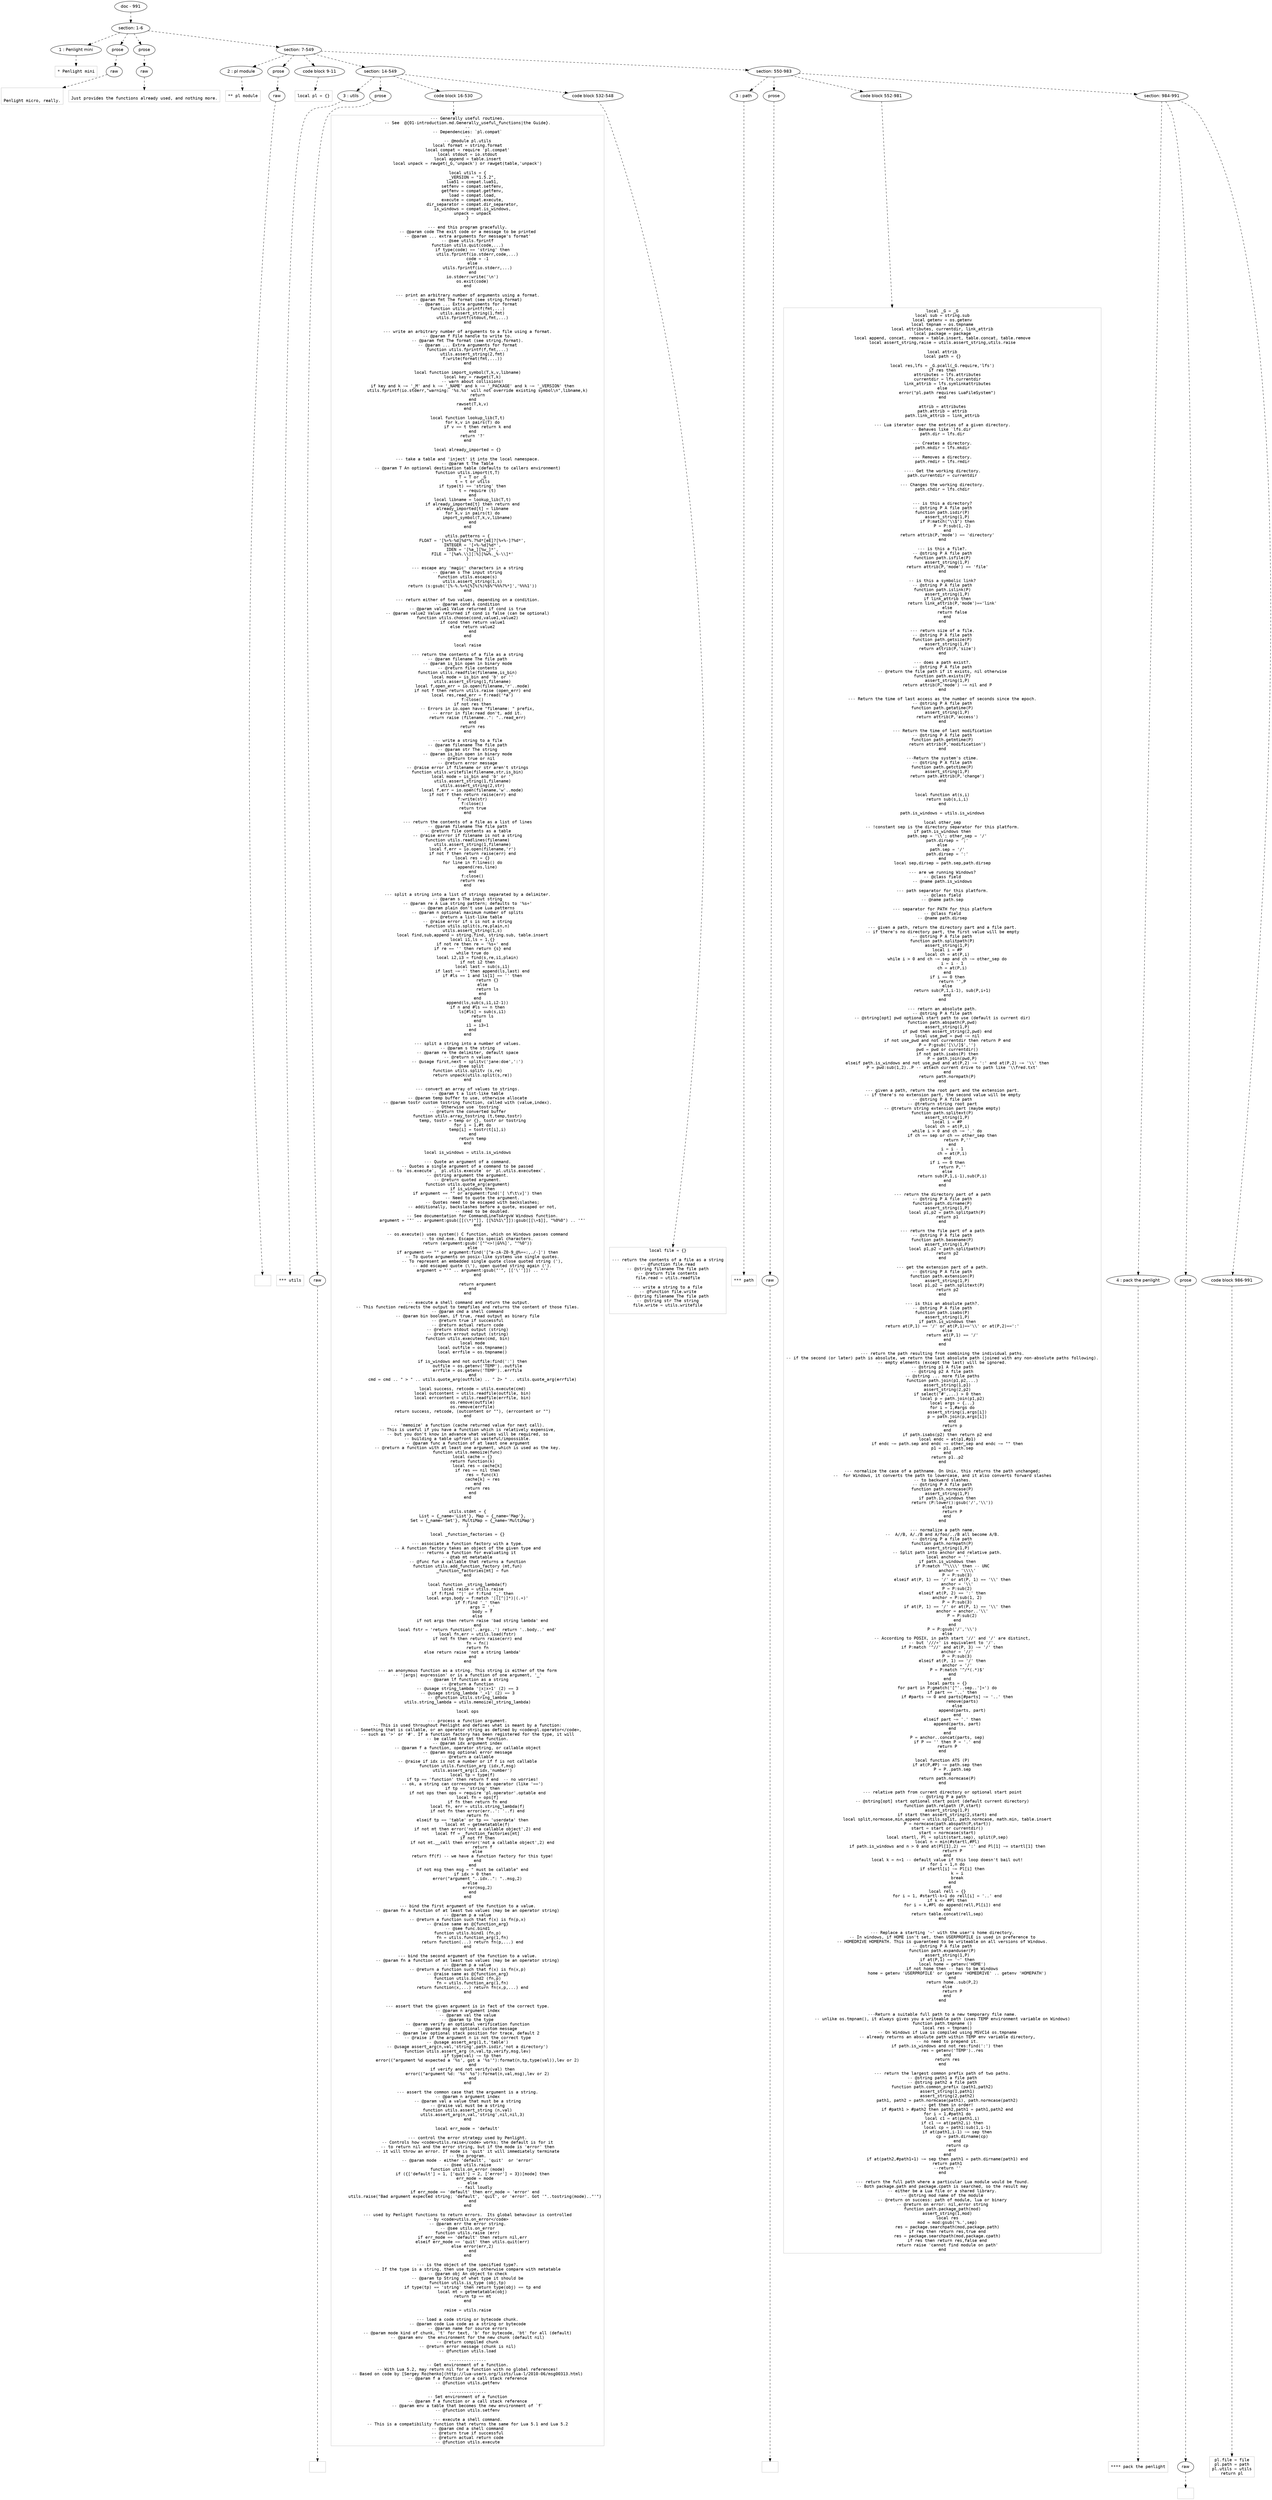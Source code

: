 digraph lpegNode {

node [fontname=Helvetica]
edge [style=dashed]

doc_0 [label="doc - 991"]


doc_0 -> { section_1}
{rank=same; section_1}

section_1 [label="section: 1-6"]


// END RANK doc_0

section_1 -> { header_2 prose_3 prose_4 section_5}
{rank=same; header_2 prose_3 prose_4 section_5}

header_2 [label="1 : Penlight mini"]

prose_3 [label="prose"]

prose_4 [label="prose"]

section_5 [label="section: 7-549"]


// END RANK section_1

header_2 -> leaf_6
leaf_6  [color=Gray,shape=rectangle,fontname=Inconsolata,label="* Penlight mini"]
// END RANK header_2

prose_3 -> { raw_7}
{rank=same; raw_7}

raw_7 [label="raw"]


// END RANK prose_3

raw_7 -> leaf_8
leaf_8  [color=Gray,shape=rectangle,fontname=Inconsolata,label="

Penlight micro, really.
"]
// END RANK raw_7

prose_4 -> { raw_9}
{rank=same; raw_9}

raw_9 [label="raw"]


// END RANK prose_4

raw_9 -> leaf_10
leaf_10  [color=Gray,shape=rectangle,fontname=Inconsolata,label="
Just provides the functions already used, and nothing more.
"]
// END RANK raw_9

section_5 -> { header_11 prose_12 codeblock_13 section_14 section_15}
{rank=same; header_11 prose_12 codeblock_13 section_14 section_15}

header_11 [label="2 : pl module"]

prose_12 [label="prose"]

codeblock_13 [label="code block 9-11"]

section_14 [label="section: 14-549"]

section_15 [label="section: 550-983"]


// END RANK section_5

header_11 -> leaf_16
leaf_16  [color=Gray,shape=rectangle,fontname=Inconsolata,label="** pl module"]
// END RANK header_11

prose_12 -> { raw_17}
{rank=same; raw_17}

raw_17 [label="raw"]


// END RANK prose_12

raw_17 -> leaf_18
leaf_18  [color=Gray,shape=rectangle,fontname=Inconsolata,label="
"]
// END RANK raw_17

codeblock_13 -> leaf_19
leaf_19  [color=Gray,shape=rectangle,fontname=Inconsolata,label="local pl = {}"]
// END RANK codeblock_13

section_14 -> { header_20 prose_21 codeblock_22 codeblock_23}
{rank=same; header_20 prose_21 codeblock_22 codeblock_23}

header_20 [label="3 : utils"]

prose_21 [label="prose"]

codeblock_22 [label="code block 16-530"]

codeblock_23 [label="code block 532-548"]


// END RANK section_14

header_20 -> leaf_24
leaf_24  [color=Gray,shape=rectangle,fontname=Inconsolata,label="*** utils"]
// END RANK header_20

prose_21 -> { raw_25}
{rank=same; raw_25}

raw_25 [label="raw"]


// END RANK prose_21

raw_25 -> leaf_26
leaf_26  [color=Gray,shape=rectangle,fontname=Inconsolata,label="
"]
// END RANK raw_25

codeblock_22 -> leaf_27
leaf_27  [color=Gray,shape=rectangle,fontname=Inconsolata,label="--- Generally useful routines.
-- See  @{01-introduction.md.Generally_useful_functions|the Guide}.
--
-- Dependencies: `pl.compat`
--
-- @module pl.utils
local format = string.format
local compat = require 'pl.compat'
local stdout = io.stdout
local append = table.insert
local unpack = rawget(_G,'unpack') or rawget(table,'unpack')

local utils = {
    _VERSION = \"1.5.2\",
    lua51 = compat.lua51,
    setfenv = compat.setfenv,
    getfenv = compat.getfenv,
    load = compat.load,
    execute = compat.execute,
    dir_separator = compat.dir_separator,
    is_windows = compat.is_windows,
    unpack = unpack
}

--- end this program gracefully.
-- @param code The exit code or a message to be printed
-- @param ... extra arguments for message's format'
-- @see utils.fprintf
function utils.quit(code,...)
    if type(code) == 'string' then
        utils.fprintf(io.stderr,code,...)
        code = -1
    else
        utils.fprintf(io.stderr,...)
    end
    io.stderr:write('\\n')
    os.exit(code)
end

--- print an arbitrary number of arguments using a format.
-- @param fmt The format (see string.format)
-- @param ... Extra arguments for format
function utils.printf(fmt,...)
    utils.assert_string(1,fmt)
    utils.fprintf(stdout,fmt,...)
end

--- write an arbitrary number of arguments to a file using a format.
-- @param f File handle to write to.
-- @param fmt The format (see string.format).
-- @param ... Extra arguments for format
function utils.fprintf(f,fmt,...)
    utils.assert_string(2,fmt)
    f:write(format(fmt,...))
end

local function import_symbol(T,k,v,libname)
    local key = rawget(T,k)
    -- warn about collisions!
    if key and k ~= '_M' and k ~= '_NAME' and k ~= '_PACKAGE' and k ~= '_VERSION' then
        utils.fprintf(io.stderr,\"warning: '%s.%s' will not override existing symbol\\n\",libname,k)
        return
    end
    rawset(T,k,v)
end

local function lookup_lib(T,t)
    for k,v in pairs(T) do
        if v == t then return k end
    end
    return '?'
end

local already_imported = {}

--- take a table and 'inject' it into the local namespace.
-- @param t The Table
-- @param T An optional destination table (defaults to callers environment)
function utils.import(t,T)
    T = T or _G
    t = t or utils
    if type(t) == 'string' then
        t = require (t)
    end
    local libname = lookup_lib(T,t)
    if already_imported[t] then return end
    already_imported[t] = libname
    for k,v in pairs(t) do
        import_symbol(T,k,v,libname)
    end
end

utils.patterns = {
    FLOAT = '[%+%-%d]%d*%.?%d*[eE]?[%+%-]?%d*',
    INTEGER = '[+%-%d]%d*',
    IDEN = '[%a_][%w_]*',
    FILE = '[%a%.\\\\][:%][%w%._%-\\\\]*'
}

--- escape any 'magic' characters in a string
-- @param s The input string
function utils.escape(s)
    utils.assert_string(1,s)
    return (s:gsub('[%-%.%+%[%]%(%)%$%^%%%?%*]','%%%1'))
end

--- return either of two values, depending on a condition.
-- @param cond A condition
-- @param value1 Value returned if cond is true
-- @param value2 Value returned if cond is false (can be optional)
function utils.choose(cond,value1,value2)
    if cond then return value1
    else return value2
    end
end

local raise

--- return the contents of a file as a string
-- @param filename The file path
-- @param is_bin open in binary mode
-- @return file contents
function utils.readfile(filename,is_bin)
    local mode = is_bin and 'b' or ''
    utils.assert_string(1,filename)
    local f,open_err = io.open(filename,'r'..mode)
    if not f then return utils.raise (open_err) end
    local res,read_err = f:read('*a')
    f:close()
    if not res then
        -- Errors in io.open have \"filename: \" prefix,
        -- error in file:read don't, add it.
        return raise (filename..\": \"..read_err)
    end
    return res
end

--- write a string to a file
-- @param filename The file path
-- @param str The string
-- @param is_bin open in binary mode
-- @return true or nil
-- @return error message
-- @raise error if filename or str aren't strings
function utils.writefile(filename,str,is_bin)
    local mode = is_bin and 'b' or ''
    utils.assert_string(1,filename)
    utils.assert_string(2,str)
    local f,err = io.open(filename,'w'..mode)
    if not f then return raise(err) end
    f:write(str)
    f:close()
    return true
end

--- return the contents of a file as a list of lines
-- @param filename The file path
-- @return file contents as a table
-- @raise errror if filename is not a string
function utils.readlines(filename)
    utils.assert_string(1,filename)
    local f,err = io.open(filename,'r')
    if not f then return raise(err) end
    local res = {}
    for line in f:lines() do
        append(res,line)
    end
    f:close()
    return res
end

--- split a string into a list of strings separated by a delimiter.
-- @param s The input string
-- @param re A Lua string pattern; defaults to '%s+'
-- @param plain don't use Lua patterns
-- @param n optional maximum number of splits
-- @return a list-like table
-- @raise error if s is not a string
function utils.split(s,re,plain,n)
    utils.assert_string(1,s)
    local find,sub,append = string.find, string.sub, table.insert
    local i1,ls = 1,{}
    if not re then re = '%s+' end
    if re == '' then return {s} end
    while true do
        local i2,i3 = find(s,re,i1,plain)
        if not i2 then
            local last = sub(s,i1)
            if last ~= '' then append(ls,last) end
            if #ls == 1 and ls[1] == '' then
                return {}
            else
                return ls
            end
        end
        append(ls,sub(s,i1,i2-1))
        if n and #ls == n then
            ls[#ls] = sub(s,i1)
            return ls
        end
        i1 = i3+1
    end
end

--- split a string into a number of values.
-- @param s the string
-- @param re the delimiter, default space
-- @return n values
-- @usage first,next = splitv('jane:doe',':')
-- @see split
function utils.splitv (s,re)
    return unpack(utils.split(s,re))
end

--- convert an array of values to strings.
-- @param t a list-like table
-- @param temp buffer to use, otherwise allocate
-- @param tostr custom tostring function, called with (value,index).
-- Otherwise use `tostring`
-- @return the converted buffer
function utils.array_tostring (t,temp,tostr)
    temp, tostr = temp or {}, tostr or tostring
    for i = 1,#t do
        temp[i] = tostr(t[i],i)
    end
    return temp
end

local is_windows = utils.is_windows

--- Quote an argument of a command.
-- Quotes a single argument of a command to be passed
-- to `os.execute`, `pl.utils.execute` or `pl.utils.executeex`.
-- @string argument the argument.
-- @return quoted argument.
function utils.quote_arg(argument)
    if is_windows then
        if argument == \"\" or argument:find('[ \\f\\t\\v]') then
            -- Need to quote the argument.
            -- Quotes need to be escaped with backslashes;
            -- additionally, backslashes before a quote, escaped or not,
            -- need to be doubled.
            -- See documentation for CommandLineToArgvW Windows function.
            argument = '\"' .. argument:gsub([[(\\*)\"]], [[%1%1\\\"]]):gsub([[\\+$]], \"%0%0\") .. '\"'
        end

        -- os.execute() uses system() C function, which on Windows passes command
        -- to cmd.exe. Escape its special characters.
        return (argument:gsub('[\"^<>!|&%%]', \"^%0\"))
    else
        if argument == \"\" or argument:find('[^a-zA-Z0-9_@%+=:,./-]') then
            -- To quote arguments on posix-like systems use single quotes.
            -- To represent an embedded single quote close quoted string ('),
            -- add escaped quote (\\'), open quoted string again (').
            argument = \"'\" .. argument:gsub(\"'\", [['\\'']]) .. \"'\"
        end

        return argument
    end
end

--- execute a shell command and return the output.
-- This function redirects the output to tempfiles and returns the content of those files.
-- @param cmd a shell command
-- @param bin boolean, if true, read output as binary file
-- @return true if successful
-- @return actual return code
-- @return stdout output (string)
-- @return errout output (string)
function utils.executeex(cmd, bin)
    local mode
    local outfile = os.tmpname()
    local errfile = os.tmpname()

    if is_windows and not outfile:find(':') then
        outfile = os.getenv('TEMP')..outfile
        errfile = os.getenv('TEMP')..errfile
    end
    cmd = cmd .. \" > \" .. utils.quote_arg(outfile) .. \" 2> \" .. utils.quote_arg(errfile)

    local success, retcode = utils.execute(cmd)
    local outcontent = utils.readfile(outfile, bin)
    local errcontent = utils.readfile(errfile, bin)
    os.remove(outfile)
    os.remove(errfile)
    return success, retcode, (outcontent or \"\"), (errcontent or \"\")
end

--- 'memoize' a function (cache returned value for next call).
-- This is useful if you have a function which is relatively expensive,
-- but you don't know in advance what values will be required, so
-- building a table upfront is wasteful/impossible.
-- @param func a function of at least one argument
-- @return a function with at least one argument, which is used as the key.
function utils.memoize(func)
    local cache = {}
    return function(k)
        local res = cache[k]
        if res == nil then
            res = func(k)
            cache[k] = res
        end
        return res
    end
end


utils.stdmt = {
    List = {_name='List'}, Map = {_name='Map'},
    Set = {_name='Set'}, MultiMap = {_name='MultiMap'}
}

local _function_factories = {}

--- associate a function factory with a type.
-- A function factory takes an object of the given type and
-- returns a function for evaluating it
-- @tab mt metatable
-- @func fun a callable that returns a function
function utils.add_function_factory (mt,fun)
    _function_factories[mt] = fun
end

local function _string_lambda(f)
    local raise = utils.raise
    if f:find '^|' or f:find '_' then
        local args,body = f:match '|([^|]*)|(.+)'
        if f:find '_' then
            args = '_'
            body = f
        else
            if not args then return raise 'bad string lambda' end
        end
        local fstr = 'return function('..args..') return '..body..' end'
        local fn,err = utils.load(fstr)
        if not fn then return raise(err) end
        fn = fn()
        return fn
    else return raise 'not a string lambda'
    end
end

--- an anonymous function as a string. This string is either of the form
-- '|args| expression' or is a function of one argument, '_'
-- @param lf function as a string
-- @return a function
-- @usage string_lambda '|x|x+1' (2) == 3
-- @usage string_lambda '_+1' (2) == 3
-- @function utils.string_lambda
utils.string_lambda = utils.memoize(_string_lambda)

local ops

--- process a function argument.
-- This is used throughout Penlight and defines what is meant by a function:
-- Something that is callable, or an operator string as defined by <code>pl.operator</code>,
-- such as '>' or '#'. If a function factory has been registered for the type, it will
-- be called to get the function.
-- @param idx argument index
-- @param f a function, operator string, or callable object
-- @param msg optional error message
-- @return a callable
-- @raise if idx is not a number or if f is not callable
function utils.function_arg (idx,f,msg)
    utils.assert_arg(1,idx,'number')
    local tp = type(f)
    if tp == 'function' then return f end  -- no worries!
    -- ok, a string can correspond to an operator (like '==')
    if tp == 'string' then
        if not ops then ops = require 'pl.operator'.optable end
        local fn = ops[f]
        if fn then return fn end
        local fn, err = utils.string_lambda(f)
        if not fn then error(err..': '..f) end
        return fn
    elseif tp == 'table' or tp == 'userdata' then
        local mt = getmetatable(f)
        if not mt then error('not a callable object',2) end
        local ff = _function_factories[mt]
        if not ff then
            if not mt.__call then error('not a callable object',2) end
            return f
        else
            return ff(f) -- we have a function factory for this type!
        end
    end
    if not msg then msg = \" must be callable\" end
    if idx > 0 then
        error(\"argument \"..idx..\": \"..msg,2)
    else
        error(msg,2)
    end
end

--- bind the first argument of the function to a value.
-- @param fn a function of at least two values (may be an operator string)
-- @param p a value
-- @return a function such that f(x) is fn(p,x)
-- @raise same as @{function_arg}
-- @see func.bind1
function utils.bind1 (fn,p)
    fn = utils.function_arg(1,fn)
    return function(...) return fn(p,...) end
end

--- bind the second argument of the function to a value.
-- @param fn a function of at least two values (may be an operator string)
-- @param p a value
-- @return a function such that f(x) is fn(x,p)
-- @raise same as @{function_arg}
function utils.bind2 (fn,p)
    fn = utils.function_arg(1,fn)
    return function(x,...) return fn(x,p,...) end
end


--- assert that the given argument is in fact of the correct type.
-- @param n argument index
-- @param val the value
-- @param tp the type
-- @param verify an optional verification function
-- @param msg an optional custom message
-- @param lev optional stack position for trace, default 2
-- @raise if the argument n is not the correct type
-- @usage assert_arg(1,t,'table')
-- @usage assert_arg(n,val,'string',path.isdir,'not a directory')
function utils.assert_arg (n,val,tp,verify,msg,lev)
    if type(val) ~= tp then
        error((\"argument %d expected a '%s', got a '%s'\"):format(n,tp,type(val)),lev or 2)
    end
    if verify and not verify(val) then
        error((\"argument %d: '%s' %s\"):format(n,val,msg),lev or 2)
    end
end

--- assert the common case that the argument is a string.
-- @param n argument index
-- @param val a value that must be a string
-- @raise val must be a string
function utils.assert_string (n,val)
    utils.assert_arg(n,val,'string',nil,nil,3)
end

local err_mode = 'default'

--- control the error strategy used by Penlight.
-- Controls how <code>utils.raise</code> works; the default is for it
-- to return nil and the error string, but if the mode is 'error' then
-- it will throw an error. If mode is 'quit' it will immediately terminate
-- the program.
-- @param mode - either 'default', 'quit'  or 'error'
-- @see utils.raise
function utils.on_error (mode)
    if ({['default'] = 1, ['quit'] = 2, ['error'] = 3})[mode] then
      err_mode = mode
    else
      -- fail loudly
      if err_mode == 'default' then err_mode = 'error' end
      utils.raise(\"Bad argument expected string; 'default', 'quit', or 'error'. Got '\"..tostring(mode)..\"'\")
    end
end

--- used by Penlight functions to return errors.  Its global behaviour is controlled
-- by <code>utils.on_error</code>
-- @param err the error string.
-- @see utils.on_error
function utils.raise (err)
    if err_mode == 'default' then return nil,err
    elseif err_mode == 'quit' then utils.quit(err)
    else error(err,2)
    end
end

--- is the object of the specified type?.
-- If the type is a string, then use type, otherwise compare with metatable
-- @param obj An object to check
-- @param tp String of what type it should be
function utils.is_type (obj,tp)
    if type(tp) == 'string' then return type(obj) == tp end
    local mt = getmetatable(obj)
    return tp == mt
end

raise = utils.raise

--- load a code string or bytecode chunk.
-- @param code Lua code as a string or bytecode
-- @param name for source errors
-- @param mode kind of chunk, 't' for text, 'b' for bytecode, 'bt' for all (default)
-- @param env  the environment for the new chunk (default nil)
-- @return compiled chunk
-- @return error message (chunk is nil)
-- @function utils.load

---------------
-- Get environment of a function.
-- With Lua 5.2, may return nil for a function with no global references!
-- Based on code by [Sergey Rozhenko](http://lua-users.org/lists/lua-l/2010-06/msg00313.html)
-- @param f a function or a call stack reference
-- @function utils.getfenv

---------------
-- Set environment of a function
-- @param f a function or a call stack reference
-- @param env a table that becomes the new environment of `f`
-- @function utils.setfenv

--- execute a shell command.
-- This is a compatibility function that returns the same for Lua 5.1 and Lua 5.2
-- @param cmd a shell command
-- @return true if successful
-- @return actual return code
-- @function utils.execute"]
// END RANK codeblock_22

codeblock_23 -> leaf_28
leaf_28  [color=Gray,shape=rectangle,fontname=Inconsolata,label="local file = {}

--- return the contents of a file as a string
-- @function file.read
-- @string filename The file path
-- @return file contents
file.read = utils.readfile

--- write a string to a file
-- @function file.write
-- @string filename The file path
-- @string str The string
file.write = utils.writefile

"]
// END RANK codeblock_23

section_15 -> { header_29 prose_30 codeblock_31 section_32}
{rank=same; header_29 prose_30 codeblock_31 section_32}

header_29 [label="3 : path"]

prose_30 [label="prose"]

codeblock_31 [label="code block 552-981"]

section_32 [label="section: 984-991"]


// END RANK section_15

header_29 -> leaf_33
leaf_33  [color=Gray,shape=rectangle,fontname=Inconsolata,label="*** path"]
// END RANK header_29

prose_30 -> { raw_34}
{rank=same; raw_34}

raw_34 [label="raw"]


// END RANK prose_30

raw_34 -> leaf_35
leaf_35  [color=Gray,shape=rectangle,fontname=Inconsolata,label="
"]
// END RANK raw_34

codeblock_31 -> leaf_36
leaf_36  [color=Gray,shape=rectangle,fontname=Inconsolata,label="local _G = _G
local sub = string.sub
local getenv = os.getenv
local tmpnam = os.tmpname
local attributes, currentdir, link_attrib
local package = package
local append, concat, remove = table.insert, table.concat, table.remove
local assert_string,raise = utils.assert_string,utils.raise

local attrib
local path = {}

local res,lfs = _G.pcall(_G.require,'lfs')
if res then
    attributes = lfs.attributes
    currentdir = lfs.currentdir
    link_attrib = lfs.symlinkattributes
else
    error(\"pl.path requires LuaFileSystem\")
end

attrib = attributes
path.attrib = attrib
path.link_attrib = link_attrib

--- Lua iterator over the entries of a given directory.
-- Behaves like `lfs.dir`
path.dir = lfs.dir

--- Creates a directory.
path.mkdir = lfs.mkdir

--- Removes a directory.
path.rmdir = lfs.rmdir

---- Get the working directory.
path.currentdir = currentdir

--- Changes the working directory.
path.chdir = lfs.chdir


--- is this a directory?
-- @string P A file path
function path.isdir(P)
    assert_string(1,P)
    if P:match(\"\\\\$\") then
        P = P:sub(1,-2)
    end
    return attrib(P,'mode') == 'directory'
end

--- is this a file?.
-- @string P A file path
function path.isfile(P)
    assert_string(1,P)
    return attrib(P,'mode') == 'file'
end

-- is this a symbolic link?
-- @string P A file path
function path.islink(P)
    assert_string(1,P)
    if link_attrib then
        return link_attrib(P,'mode')=='link'
    else
        return false
    end
end

--- return size of a file.
-- @string P A file path
function path.getsize(P)
    assert_string(1,P)
    return attrib(P,'size')
end

--- does a path exist?.
-- @string P A file path
-- @return the file path if it exists, nil otherwise
function path.exists(P)
    assert_string(1,P)
    return attrib(P,'mode') ~= nil and P
end

--- Return the time of last access as the number of seconds since the epoch.
-- @string P A file path
function path.getatime(P)
    assert_string(1,P)
    return attrib(P,'access')
end

--- Return the time of last modification
-- @string P A file path
function path.getmtime(P)
    return attrib(P,'modification')
end

---Return the system's ctime.
-- @string P A file path
function path.getctime(P)
    assert_string(1,P)
    return path.attrib(P,'change')
end


local function at(s,i)
    return sub(s,i,i)
end

path.is_windows = utils.is_windows

local other_sep
-- !constant sep is the directory separator for this platform.
if path.is_windows then
    path.sep = '\\\\'; other_sep = '/'
    path.dirsep = ';'
else
    path.sep = '/'
    path.dirsep = ':'
end
local sep,dirsep = path.sep,path.dirsep

--- are we running Windows?
-- @class field
-- @name path.is_windows

--- path separator for this platform.
-- @class field
-- @name path.sep

--- separator for PATH for this platform
-- @class field
-- @name path.dirsep

--- given a path, return the directory part and a file part.
-- if there's no directory part, the first value will be empty
-- @string P A file path
function path.splitpath(P)
    assert_string(1,P)
    local i = #P
    local ch = at(P,i)
    while i > 0 and ch ~= sep and ch ~= other_sep do
        i = i - 1
        ch = at(P,i)
    end
    if i == 0 then
        return '',P
    else
        return sub(P,1,i-1), sub(P,i+1)
    end
end

--- return an absolute path.
-- @string P A file path
-- @string[opt] pwd optional start path to use (default is current dir)
function path.abspath(P,pwd)
    assert_string(1,P)
    if pwd then assert_string(2,pwd) end
    local use_pwd = pwd ~= nil
    if not use_pwd and not currentdir then return P end
    P = P:gsub('[\\\\/]$','')
    pwd = pwd or currentdir()
    if not path.isabs(P) then
        P = path.join(pwd,P)
    elseif path.is_windows and not use_pwd and at(P,2) ~= ':' and at(P,2) ~= '\\\\' then
        P = pwd:sub(1,2)..P -- attach current drive to path like '\\\\fred.txt'
    end
    return path.normpath(P)
end

--- given a path, return the root part and the extension part.
-- if there's no extension part, the second value will be empty
-- @string P A file path
-- @treturn string root part
-- @treturn string extension part (maybe empty)
function path.splitext(P)
    assert_string(1,P)
    local i = #P
    local ch = at(P,i)
    while i > 0 and ch ~= '.' do
        if ch == sep or ch == other_sep then
            return P,''
        end
        i = i - 1
        ch = at(P,i)
    end
    if i == 0 then
        return P,''
    else
        return sub(P,1,i-1),sub(P,i)
    end
end

--- return the directory part of a path
-- @string P A file path
function path.dirname(P)
    assert_string(1,P)
    local p1,p2 = path.splitpath(P)
    return p1
end

--- return the file part of a path
-- @string P A file path
function path.basename(P)
    assert_string(1,P)
    local p1,p2 = path.splitpath(P)
    return p2
end

--- get the extension part of a path.
-- @string P A file path
function path.extension(P)
    assert_string(1,P)
    local p1,p2 = path.splitext(P)
    return p2
end

--- is this an absolute path?.
-- @string P A file path
function path.isabs(P)
    assert_string(1,P)
    if path.is_windows then
        return at(P,1) == '/' or at(P,1)=='\\\\' or at(P,2)==':'
    else
        return at(P,1) == '/'
    end
end

--- return the path resulting from combining the individual paths.
-- if the second (or later) path is absolute, we return the last absolute path (joined with any non-absolute paths following).
-- empty elements (except the last) will be ignored.
-- @string p1 A file path
-- @string p2 A file path
-- @string ... more file paths
function path.join(p1,p2,...)
    assert_string(1,p1)
    assert_string(2,p2)
    if select('#',...) > 0 then
        local p = path.join(p1,p2)
        local args = {...}
        for i = 1,#args do
            assert_string(i,args[i])
            p = path.join(p,args[i])
        end
        return p
    end
    if path.isabs(p2) then return p2 end
    local endc = at(p1,#p1)
    if endc ~= path.sep and endc ~= other_sep and endc ~= \"\" then
        p1 = p1..path.sep
    end
    return p1..p2
end

--- normalize the case of a pathname. On Unix, this returns the path unchanged;
--  for Windows, it converts the path to lowercase, and it also converts forward slashes
-- to backward slashes.
-- @string P A file path
function path.normcase(P)
    assert_string(1,P)
    if path.is_windows then
        return (P:lower():gsub('/','\\\\'))
    else
        return P
    end
end

--- normalize a path name.
--  A//B, A/./B and A/foo/../B all become A/B.
-- @string P a file path
function path.normpath(P)
    assert_string(1,P)
    -- Split path into anchor and relative path.
    local anchor = ''
    if path.is_windows then
        if P:match '^\\\\\\\\' then -- UNC
            anchor = '\\\\\\\\'
            P = P:sub(3)
        elseif at(P, 1) == '/' or at(P, 1) == '\\\\' then
            anchor = '\\\\'
            P = P:sub(2)
        elseif at(P, 2) == ':' then
            anchor = P:sub(1, 2)
            P = P:sub(3)
            if at(P, 1) == '/' or at(P, 1) == '\\\\' then
                anchor = anchor..'\\\\'
                P = P:sub(2)
            end
        end
        P = P:gsub('/','\\\\')
    else
        -- According to POSIX, in path start '//' and '/' are distinct,
        -- but '///+' is equivalent to '/'.
        if P:match '^//' and at(P, 3) ~= '/' then
            anchor = '//'
            P = P:sub(3)
        elseif at(P, 1) == '/' then
            anchor = '/'
            P = P:match '^/*(.*)$'
        end
    end
    local parts = {}
    for part in P:gmatch('[^'..sep..']+') do
        if part == '..' then
            if #parts ~= 0 and parts[#parts] ~= '..' then
                remove(parts)
            else
                append(parts, part)
            end
        elseif part ~= '.' then
            append(parts, part)
        end
    end
    P = anchor..concat(parts, sep)
    if P == '' then P = '.' end
    return P
end

local function ATS (P)
    if at(P,#P) ~= path.sep then
        P = P..path.sep
    end
    return path.normcase(P)
end

--- relative path from current directory or optional start point
-- @string P a path
-- @string[opt] start optional start point (default current directory)
function path.relpath (P,start)
    assert_string(1,P)
    if start then assert_string(2,start) end
    local split,normcase,min,append = utils.split, path.normcase, math.min, table.insert
    P = normcase(path.abspath(P,start))
    start = start or currentdir()
    start = normcase(start)
    local startl, Pl = split(start,sep), split(P,sep)
    local n = min(#startl,#Pl)
    if path.is_windows and n > 0 and at(Pl[1],2) == ':' and Pl[1] ~= startl[1] then
        return P
    end
    local k = n+1 -- default value if this loop doesn't bail out!
    for i = 1,n do
        if startl[i] ~= Pl[i] then
            k = i
            break
        end
    end
    local rell = {}
    for i = 1, #startl-k+1 do rell[i] = '..' end
    if k <= #Pl then
        for i = k,#Pl do append(rell,Pl[i]) end
    end
    return table.concat(rell,sep)
end


--- Replace a starting '~' with the user's home directory.
-- In windows, if HOME isn't set, then USERPROFILE is used in preference to
-- HOMEDRIVE HOMEPATH. This is guaranteed to be writeable on all versions of Windows.
-- @string P A file path
function path.expanduser(P)
    assert_string(1,P)
    if at(P,1) == '~' then
        local home = getenv('HOME')
        if not home then -- has to be Windows
            home = getenv 'USERPROFILE' or (getenv 'HOMEDRIVE' .. getenv 'HOMEPATH')
        end
        return home..sub(P,2)
    else
        return P
    end
end


---Return a suitable full path to a new temporary file name.
-- unlike os.tmpnam(), it always gives you a writeable path (uses TEMP environment variable on Windows)
function path.tmpname ()
    local res = tmpnam()
    -- On Windows if Lua is compiled using MSVC14 os.tmpname
    -- already returns an absolute path within TEMP env variable directory,
    -- no need to prepend it.
    if path.is_windows and not res:find(':') then
        res = getenv('TEMP')..res
    end
    return res
end

--- return the largest common prefix path of two paths.
-- @string path1 a file path
-- @string path2 a file path
function path.common_prefix (path1,path2)
    assert_string(1,path1)
    assert_string(2,path2)
    path1, path2 = path.normcase(path1), path.normcase(path2)
    -- get them in order!
    if #path1 > #path2 then path2,path1 = path1,path2 end
    for i = 1,#path1 do
        local c1 = at(path1,i)
        if c1 ~= at(path2,i) then
            local cp = path1:sub(1,i-1)
            if at(path1,i-1) ~= sep then
                cp = path.dirname(cp)
            end
            return cp
        end
    end
    if at(path2,#path1+1) ~= sep then path1 = path.dirname(path1) end
    return path1
    --return ''
end

--- return the full path where a particular Lua module would be found.
-- Both package.path and package.cpath is searched, so the result may
-- either be a Lua file or a shared library.
-- @string mod name of the module
-- @return on success: path of module, lua or binary
-- @return on error: nil,error string
function path.package_path(mod)
    assert_string(1,mod)
    local res
    mod = mod:gsub('%.',sep)
    res = package.searchpath(mod,package.path)
    if res then return res,true end
    res = package.searchpath(mod,package.cpath)
    if res then return res,false end
    return raise 'cannot find module on path'
end"]
// END RANK codeblock_31

section_32 -> { header_37 prose_38 codeblock_39}
{rank=same; header_37 prose_38 codeblock_39}

header_37 [label="4 : pack the penlight"]

prose_38 [label="prose"]

codeblock_39 [label="code block 986-991"]


// END RANK section_32

header_37 -> leaf_40
leaf_40  [color=Gray,shape=rectangle,fontname=Inconsolata,label="**** pack the penlight"]
// END RANK header_37

prose_38 -> { raw_41}
{rank=same; raw_41}

raw_41 [label="raw"]


// END RANK prose_38

raw_41 -> leaf_42
leaf_42  [color=Gray,shape=rectangle,fontname=Inconsolata,label="
"]
// END RANK raw_41

codeblock_39 -> leaf_43
leaf_43  [color=Gray,shape=rectangle,fontname=Inconsolata,label="pl.file = file
pl.path = path
pl.utils = utils
return pl"]
// END RANK codeblock_39


}
